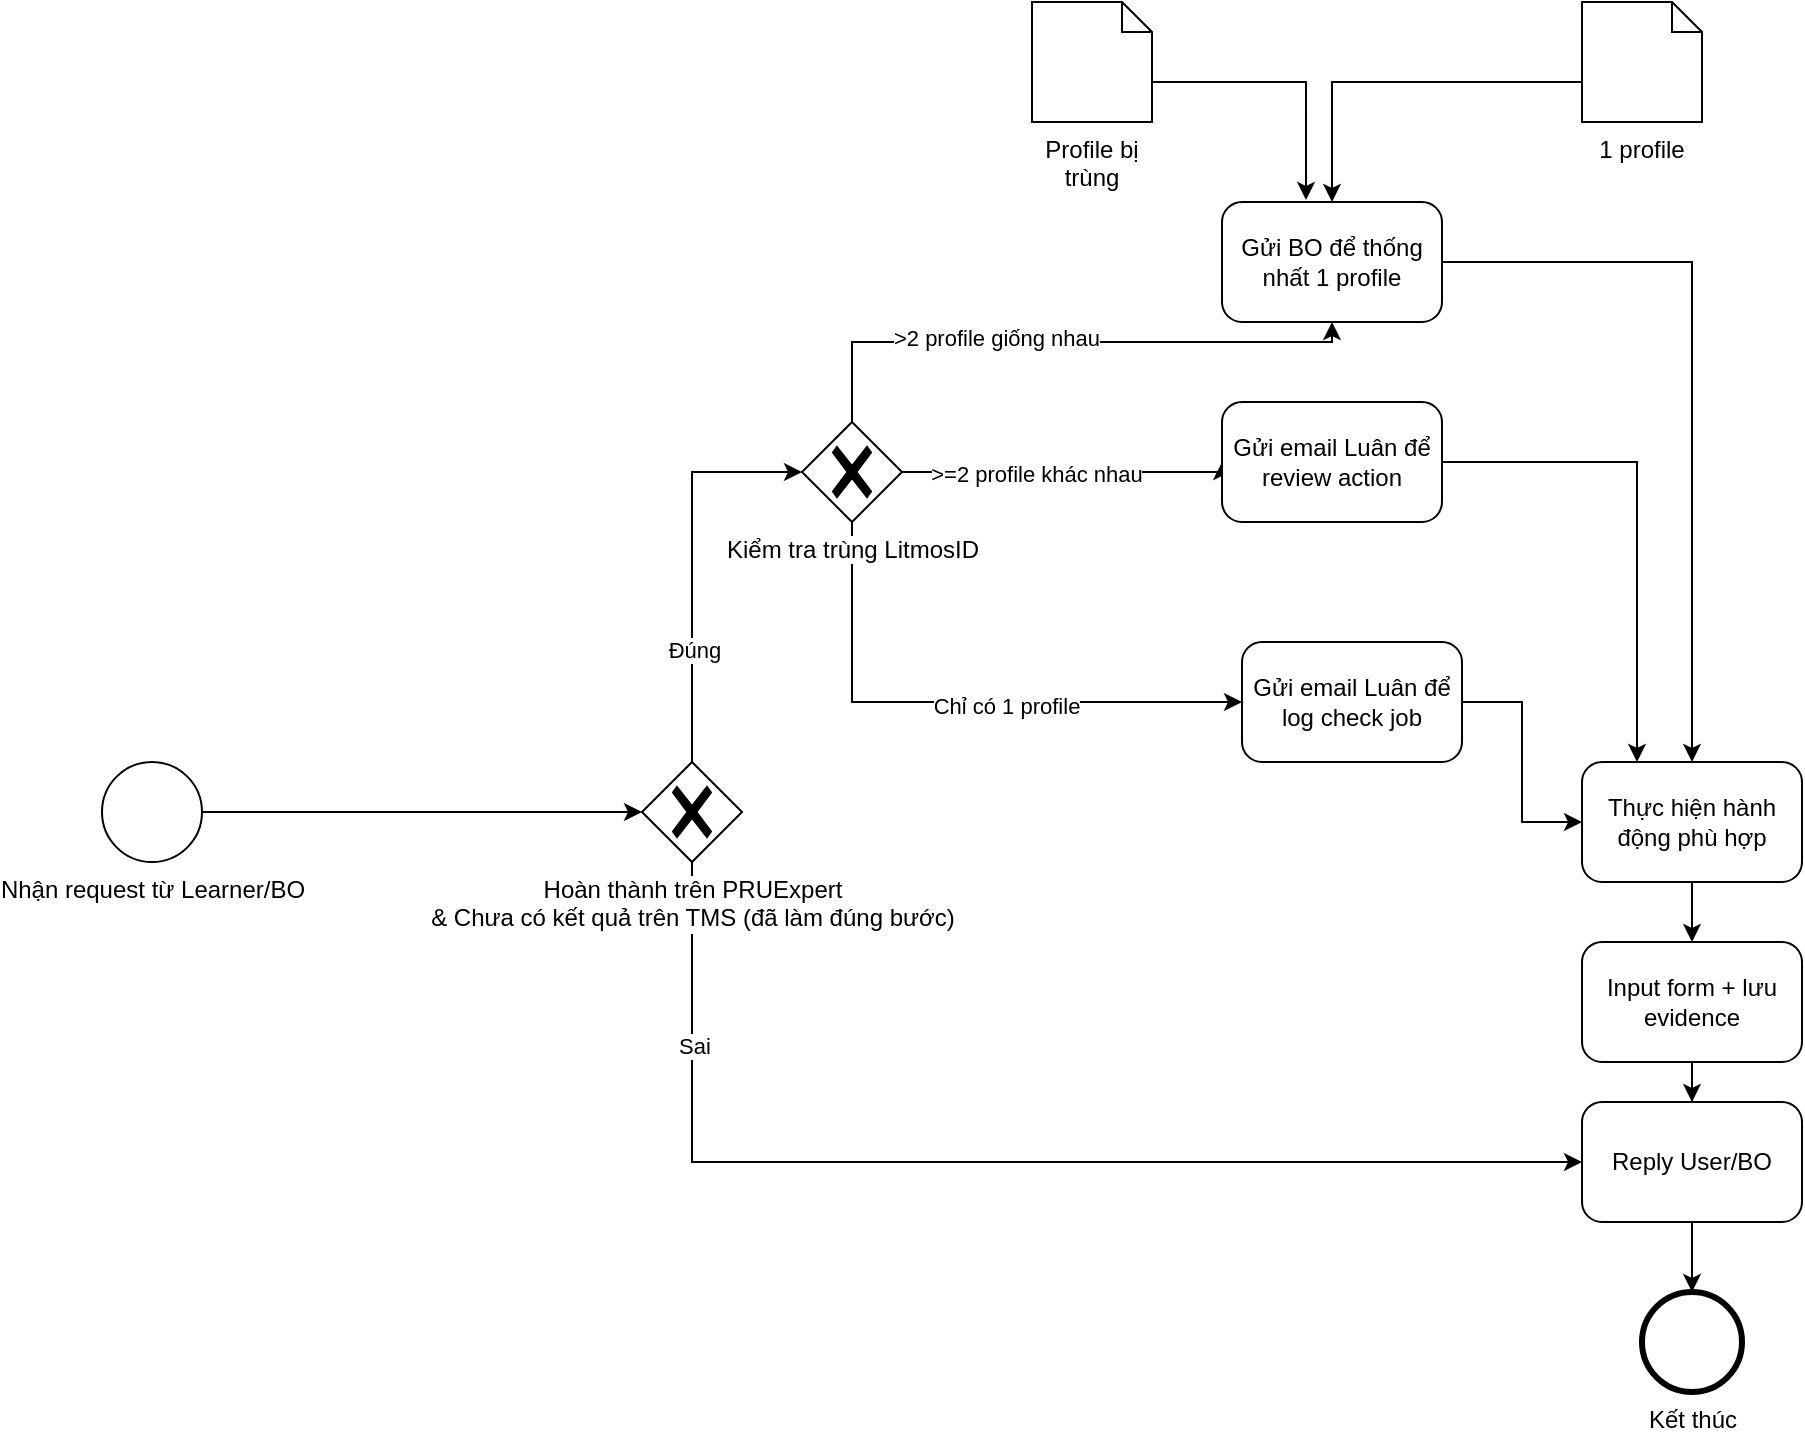 <mxfile version="20.5.1" type="github"><diagram id="wK8BWu_7YzuwuYSMXOzN" name="Page-1"><mxGraphModel dx="2272" dy="1837" grid="1" gridSize="10" guides="1" tooltips="1" connect="1" arrows="1" fold="1" page="1" pageScale="1" pageWidth="850" pageHeight="1100" math="0" shadow="0"><root><mxCell id="0"/><mxCell id="1" parent="0"/><mxCell id="IG2VRt3LI8GWW-ebmHYW-6" style="edgeStyle=orthogonalEdgeStyle;rounded=0;orthogonalLoop=1;jettySize=auto;html=1;entryX=0;entryY=0.5;entryDx=0;entryDy=0;entryPerimeter=0;" edge="1" parent="1" source="IG2VRt3LI8GWW-ebmHYW-1" target="IG2VRt3LI8GWW-ebmHYW-2"><mxGeometry relative="1" as="geometry"/></mxCell><mxCell id="IG2VRt3LI8GWW-ebmHYW-1" value="Nhận request từ Learner/BO&lt;br&gt;" style="points=[[0.145,0.145,0],[0.5,0,0],[0.855,0.145,0],[1,0.5,0],[0.855,0.855,0],[0.5,1,0],[0.145,0.855,0],[0,0.5,0]];shape=mxgraph.bpmn.event;html=1;verticalLabelPosition=bottom;labelBackgroundColor=#ffffff;verticalAlign=top;align=center;perimeter=ellipsePerimeter;outlineConnect=0;aspect=fixed;outline=standard;symbol=general;" vertex="1" parent="1"><mxGeometry x="-40" y="260" width="50" height="50" as="geometry"/></mxCell><mxCell id="IG2VRt3LI8GWW-ebmHYW-7" style="edgeStyle=orthogonalEdgeStyle;rounded=0;orthogonalLoop=1;jettySize=auto;html=1;" edge="1" parent="1" source="IG2VRt3LI8GWW-ebmHYW-2" target="IG2VRt3LI8GWW-ebmHYW-4"><mxGeometry relative="1" as="geometry"><Array as="points"><mxPoint x="255" y="115"/></Array></mxGeometry></mxCell><mxCell id="IG2VRt3LI8GWW-ebmHYW-36" value="Đúng" style="edgeLabel;html=1;align=center;verticalAlign=middle;resizable=0;points=[];" vertex="1" connectable="0" parent="IG2VRt3LI8GWW-ebmHYW-7"><mxGeometry x="-0.44" y="-1" relative="1" as="geometry"><mxPoint as="offset"/></mxGeometry></mxCell><mxCell id="IG2VRt3LI8GWW-ebmHYW-35" style="edgeStyle=orthogonalEdgeStyle;rounded=0;orthogonalLoop=1;jettySize=auto;html=1;entryX=0;entryY=0.5;entryDx=0;entryDy=0;entryPerimeter=0;" edge="1" parent="1" source="IG2VRt3LI8GWW-ebmHYW-2" target="IG2VRt3LI8GWW-ebmHYW-33"><mxGeometry relative="1" as="geometry"><Array as="points"><mxPoint x="255" y="460"/></Array></mxGeometry></mxCell><mxCell id="IG2VRt3LI8GWW-ebmHYW-37" value="Sai" style="edgeLabel;html=1;align=center;verticalAlign=middle;resizable=0;points=[];" vertex="1" connectable="0" parent="IG2VRt3LI8GWW-ebmHYW-35"><mxGeometry x="-0.691" y="1" relative="1" as="geometry"><mxPoint as="offset"/></mxGeometry></mxCell><mxCell id="IG2VRt3LI8GWW-ebmHYW-2" value="Hoàn thành trên PRUExpert&lt;br&gt;&amp;amp; Chưa có kết quả trên TMS (đã làm đúng bước)" style="points=[[0.25,0.25,0],[0.5,0,0],[0.75,0.25,0],[1,0.5,0],[0.75,0.75,0],[0.5,1,0],[0.25,0.75,0],[0,0.5,0]];shape=mxgraph.bpmn.gateway2;html=1;verticalLabelPosition=bottom;labelBackgroundColor=#ffffff;verticalAlign=top;align=center;perimeter=rhombusPerimeter;outlineConnect=0;outline=none;symbol=none;gwType=exclusive;" vertex="1" parent="1"><mxGeometry x="230" y="260" width="50" height="50" as="geometry"/></mxCell><mxCell id="IG2VRt3LI8GWW-ebmHYW-14" style="edgeStyle=orthogonalEdgeStyle;rounded=0;orthogonalLoop=1;jettySize=auto;html=1;exitX=0.5;exitY=0;exitDx=0;exitDy=0;exitPerimeter=0;entryX=0.5;entryY=1;entryDx=0;entryDy=0;entryPerimeter=0;" edge="1" parent="1" source="IG2VRt3LI8GWW-ebmHYW-4" target="IG2VRt3LI8GWW-ebmHYW-5"><mxGeometry relative="1" as="geometry"><Array as="points"><mxPoint x="335" y="50"/><mxPoint x="575" y="50"/></Array></mxGeometry></mxCell><mxCell id="IG2VRt3LI8GWW-ebmHYW-19" value="&amp;gt;2 profile giống nhau" style="edgeLabel;html=1;align=center;verticalAlign=middle;resizable=0;points=[];" vertex="1" connectable="0" parent="IG2VRt3LI8GWW-ebmHYW-14"><mxGeometry x="-0.228" y="2" relative="1" as="geometry"><mxPoint as="offset"/></mxGeometry></mxCell><mxCell id="IG2VRt3LI8GWW-ebmHYW-16" style="edgeStyle=orthogonalEdgeStyle;rounded=0;orthogonalLoop=1;jettySize=auto;html=1;entryX=0;entryY=0.5;entryDx=0;entryDy=0;entryPerimeter=0;" edge="1" parent="1" source="IG2VRt3LI8GWW-ebmHYW-4" target="IG2VRt3LI8GWW-ebmHYW-15"><mxGeometry relative="1" as="geometry"><Array as="points"><mxPoint x="520" y="115"/></Array></mxGeometry></mxCell><mxCell id="IG2VRt3LI8GWW-ebmHYW-20" value="&amp;gt;=2 profile khác nhau" style="edgeLabel;html=1;align=center;verticalAlign=middle;resizable=0;points=[];" vertex="1" connectable="0" parent="IG2VRt3LI8GWW-ebmHYW-16"><mxGeometry x="-0.188" y="-1" relative="1" as="geometry"><mxPoint as="offset"/></mxGeometry></mxCell><mxCell id="IG2VRt3LI8GWW-ebmHYW-18" style="edgeStyle=orthogonalEdgeStyle;rounded=0;orthogonalLoop=1;jettySize=auto;html=1;entryX=0;entryY=0.5;entryDx=0;entryDy=0;entryPerimeter=0;" edge="1" parent="1" source="IG2VRt3LI8GWW-ebmHYW-4" target="IG2VRt3LI8GWW-ebmHYW-17"><mxGeometry relative="1" as="geometry"><Array as="points"><mxPoint x="335" y="230"/></Array></mxGeometry></mxCell><mxCell id="IG2VRt3LI8GWW-ebmHYW-21" value="Chỉ có 1 profile" style="edgeLabel;html=1;align=center;verticalAlign=middle;resizable=0;points=[];" vertex="1" connectable="0" parent="IG2VRt3LI8GWW-ebmHYW-18"><mxGeometry x="0.172" y="-2" relative="1" as="geometry"><mxPoint as="offset"/></mxGeometry></mxCell><mxCell id="IG2VRt3LI8GWW-ebmHYW-4" value="Kiểm tra trùng LitmosID" style="points=[[0.25,0.25,0],[0.5,0,0],[0.75,0.25,0],[1,0.5,0],[0.75,0.75,0],[0.5,1,0],[0.25,0.75,0],[0,0.5,0]];shape=mxgraph.bpmn.gateway2;html=1;verticalLabelPosition=bottom;labelBackgroundColor=#ffffff;verticalAlign=top;align=center;perimeter=rhombusPerimeter;outlineConnect=0;outline=none;symbol=none;gwType=exclusive;" vertex="1" parent="1"><mxGeometry x="310" y="90" width="50" height="50" as="geometry"/></mxCell><mxCell id="IG2VRt3LI8GWW-ebmHYW-23" style="edgeStyle=orthogonalEdgeStyle;rounded=0;orthogonalLoop=1;jettySize=auto;html=1;exitX=1;exitY=0.5;exitDx=0;exitDy=0;exitPerimeter=0;entryX=0.5;entryY=0;entryDx=0;entryDy=0;entryPerimeter=0;" edge="1" parent="1" source="IG2VRt3LI8GWW-ebmHYW-5" target="IG2VRt3LI8GWW-ebmHYW-22"><mxGeometry relative="1" as="geometry"/></mxCell><mxCell id="IG2VRt3LI8GWW-ebmHYW-5" value="Gửi BO để thống nhất 1 profile" style="points=[[0.25,0,0],[0.5,0,0],[0.75,0,0],[1,0.25,0],[1,0.5,0],[1,0.75,0],[0.75,1,0],[0.5,1,0],[0.25,1,0],[0,0.75,0],[0,0.5,0],[0,0.25,0]];shape=mxgraph.bpmn.task;whiteSpace=wrap;rectStyle=rounded;size=10;taskMarker=abstract;" vertex="1" parent="1"><mxGeometry x="520" y="-20" width="110" height="60" as="geometry"/></mxCell><mxCell id="IG2VRt3LI8GWW-ebmHYW-11" style="edgeStyle=orthogonalEdgeStyle;rounded=0;orthogonalLoop=1;jettySize=auto;html=1;entryX=0.382;entryY=-0.017;entryDx=0;entryDy=0;entryPerimeter=0;" edge="1" parent="1" source="IG2VRt3LI8GWW-ebmHYW-9" target="IG2VRt3LI8GWW-ebmHYW-5"><mxGeometry relative="1" as="geometry"><Array as="points"><mxPoint x="562" y="-80"/></Array></mxGeometry></mxCell><mxCell id="IG2VRt3LI8GWW-ebmHYW-9" value="Profile bị trùng" style="shape=mxgraph.bpmn.data;labelPosition=center;verticalLabelPosition=bottom;align=center;verticalAlign=top;whiteSpace=wrap;size=15;html=1;" vertex="1" parent="1"><mxGeometry x="425" y="-120" width="60" height="60" as="geometry"/></mxCell><mxCell id="IG2VRt3LI8GWW-ebmHYW-13" value="" style="edgeStyle=orthogonalEdgeStyle;rounded=0;orthogonalLoop=1;jettySize=auto;html=1;" edge="1" parent="1" source="IG2VRt3LI8GWW-ebmHYW-12" target="IG2VRt3LI8GWW-ebmHYW-5"><mxGeometry relative="1" as="geometry"><Array as="points"><mxPoint x="575" y="-80"/></Array></mxGeometry></mxCell><mxCell id="IG2VRt3LI8GWW-ebmHYW-12" value="1 profile" style="shape=mxgraph.bpmn.data;labelPosition=center;verticalLabelPosition=bottom;align=center;verticalAlign=top;whiteSpace=wrap;size=15;html=1;" vertex="1" parent="1"><mxGeometry x="700" y="-120" width="60" height="60" as="geometry"/></mxCell><mxCell id="IG2VRt3LI8GWW-ebmHYW-26" style="edgeStyle=orthogonalEdgeStyle;rounded=0;orthogonalLoop=1;jettySize=auto;html=1;entryX=0.25;entryY=0;entryDx=0;entryDy=0;entryPerimeter=0;" edge="1" parent="1" source="IG2VRt3LI8GWW-ebmHYW-15" target="IG2VRt3LI8GWW-ebmHYW-22"><mxGeometry relative="1" as="geometry"/></mxCell><mxCell id="IG2VRt3LI8GWW-ebmHYW-15" value="Gửi email Luân để review action" style="points=[[0.25,0,0],[0.5,0,0],[0.75,0,0],[1,0.25,0],[1,0.5,0],[1,0.75,0],[0.75,1,0],[0.5,1,0],[0.25,1,0],[0,0.75,0],[0,0.5,0],[0,0.25,0]];shape=mxgraph.bpmn.task;whiteSpace=wrap;rectStyle=rounded;size=10;taskMarker=abstract;" vertex="1" parent="1"><mxGeometry x="520" y="80" width="110" height="60" as="geometry"/></mxCell><mxCell id="IG2VRt3LI8GWW-ebmHYW-27" style="edgeStyle=orthogonalEdgeStyle;rounded=0;orthogonalLoop=1;jettySize=auto;html=1;entryX=0;entryY=0.5;entryDx=0;entryDy=0;entryPerimeter=0;" edge="1" parent="1" source="IG2VRt3LI8GWW-ebmHYW-17" target="IG2VRt3LI8GWW-ebmHYW-22"><mxGeometry relative="1" as="geometry"/></mxCell><mxCell id="IG2VRt3LI8GWW-ebmHYW-17" value="Gửi email Luân để log check job" style="points=[[0.25,0,0],[0.5,0,0],[0.75,0,0],[1,0.25,0],[1,0.5,0],[1,0.75,0],[0.75,1,0],[0.5,1,0],[0.25,1,0],[0,0.75,0],[0,0.5,0],[0,0.25,0]];shape=mxgraph.bpmn.task;whiteSpace=wrap;rectStyle=rounded;size=10;taskMarker=abstract;" vertex="1" parent="1"><mxGeometry x="530" y="200" width="110" height="60" as="geometry"/></mxCell><mxCell id="IG2VRt3LI8GWW-ebmHYW-32" value="" style="edgeStyle=orthogonalEdgeStyle;rounded=0;orthogonalLoop=1;jettySize=auto;html=1;" edge="1" parent="1" source="IG2VRt3LI8GWW-ebmHYW-22" target="IG2VRt3LI8GWW-ebmHYW-31"><mxGeometry relative="1" as="geometry"/></mxCell><mxCell id="IG2VRt3LI8GWW-ebmHYW-22" value="Thực hiện hành động phù hợp" style="points=[[0.25,0,0],[0.5,0,0],[0.75,0,0],[1,0.25,0],[1,0.5,0],[1,0.75,0],[0.75,1,0],[0.5,1,0],[0.25,1,0],[0,0.75,0],[0,0.5,0],[0,0.25,0]];shape=mxgraph.bpmn.task;whiteSpace=wrap;rectStyle=rounded;size=10;taskMarker=abstract;" vertex="1" parent="1"><mxGeometry x="700" y="260" width="110" height="60" as="geometry"/></mxCell><mxCell id="IG2VRt3LI8GWW-ebmHYW-30" value="Kết thúc" style="points=[[0.145,0.145,0],[0.5,0,0],[0.855,0.145,0],[1,0.5,0],[0.855,0.855,0],[0.5,1,0],[0.145,0.855,0],[0,0.5,0]];shape=mxgraph.bpmn.event;html=1;verticalLabelPosition=bottom;labelBackgroundColor=#ffffff;verticalAlign=top;align=center;perimeter=ellipsePerimeter;outlineConnect=0;aspect=fixed;outline=end;symbol=terminate2;" vertex="1" parent="1"><mxGeometry x="730" y="525" width="50" height="50" as="geometry"/></mxCell><mxCell id="IG2VRt3LI8GWW-ebmHYW-34" style="edgeStyle=orthogonalEdgeStyle;rounded=0;orthogonalLoop=1;jettySize=auto;html=1;" edge="1" parent="1" source="IG2VRt3LI8GWW-ebmHYW-31" target="IG2VRt3LI8GWW-ebmHYW-33"><mxGeometry relative="1" as="geometry"/></mxCell><mxCell id="IG2VRt3LI8GWW-ebmHYW-31" value="Input form + lưu evidence" style="points=[[0.25,0,0],[0.5,0,0],[0.75,0,0],[1,0.25,0],[1,0.5,0],[1,0.75,0],[0.75,1,0],[0.5,1,0],[0.25,1,0],[0,0.75,0],[0,0.5,0],[0,0.25,0]];shape=mxgraph.bpmn.task;whiteSpace=wrap;rectStyle=rounded;size=10;taskMarker=abstract;" vertex="1" parent="1"><mxGeometry x="700" y="350" width="110" height="60" as="geometry"/></mxCell><mxCell id="IG2VRt3LI8GWW-ebmHYW-38" style="edgeStyle=orthogonalEdgeStyle;rounded=0;orthogonalLoop=1;jettySize=auto;html=1;exitX=0.5;exitY=1;exitDx=0;exitDy=0;exitPerimeter=0;entryX=0.5;entryY=0;entryDx=0;entryDy=0;entryPerimeter=0;" edge="1" parent="1" source="IG2VRt3LI8GWW-ebmHYW-33" target="IG2VRt3LI8GWW-ebmHYW-30"><mxGeometry relative="1" as="geometry"/></mxCell><mxCell id="IG2VRt3LI8GWW-ebmHYW-33" value="Reply User/BO" style="points=[[0.25,0,0],[0.5,0,0],[0.75,0,0],[1,0.25,0],[1,0.5,0],[1,0.75,0],[0.75,1,0],[0.5,1,0],[0.25,1,0],[0,0.75,0],[0,0.5,0],[0,0.25,0]];shape=mxgraph.bpmn.task;whiteSpace=wrap;rectStyle=rounded;size=10;taskMarker=abstract;" vertex="1" parent="1"><mxGeometry x="700" y="430" width="110" height="60" as="geometry"/></mxCell></root></mxGraphModel></diagram></mxfile>